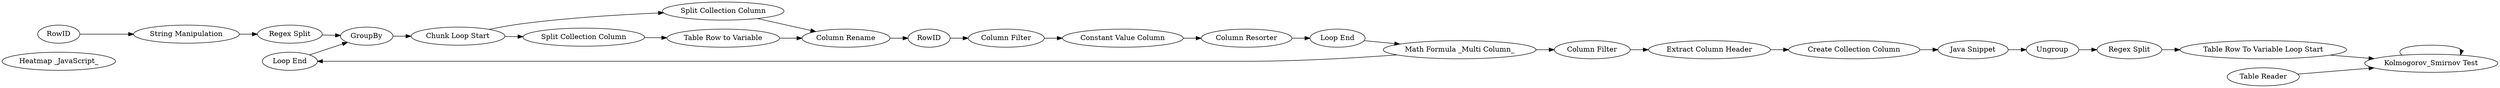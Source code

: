 digraph {
	108 [label="Heatmap _JavaScript_"]
	85 [label="Loop End"]
	87 [label="Table Row To Variable Loop Start"]
	88 [label="Kolmogorov_Smirnov Test"]
	49 [label="Extract Column Header"]
	77 [label="Column Filter"]
	78 [label="Create Collection Column"]
	79 [label="Java Snippet"]
	80 [label=Ungroup]
	82 [label="Regex Split"]
	90 [label=RowID]
	92 [label="String Manipulation"]
	93 [label="Regex Split"]
	94 [label="Column Filter"]
	94 [label=GroupBy]
	95 [label="Chunk Loop Start"]
	96 [label="Split Collection Column"]
	97 [label="Column Rename"]
	98 [label="Split Collection Column"]
	99 [label="Table Row to Variable"]
	100 [label=RowID]
	101 [label="Column Filter"]
	104 [label="Constant Value Column"]
	105 [label="Loop End"]
	106 [label="Column Resorter"]
	107 [label="Math Formula _Multi Column_"]
	111 [label="Table Reader"]
	49 -> 78
	77 -> 49
	78 -> 79
	79 -> 80
	80 -> 82
	90 -> 92
	92 -> 93
	93 -> 94
	94 -> 95
	95 -> 98
	95 -> 96
	96 -> 97
	97 -> 100
	98 -> 99
	99 -> 97
	100 -> 101
	101 -> 104
	104 -> 106
	105 -> 107
	106 -> 105
	85 -> 94
	87 -> 88
	88 -> 88
	82 -> 87
	107 -> 85
	107 -> 77
	111 -> 88
	rankdir=LR
}
